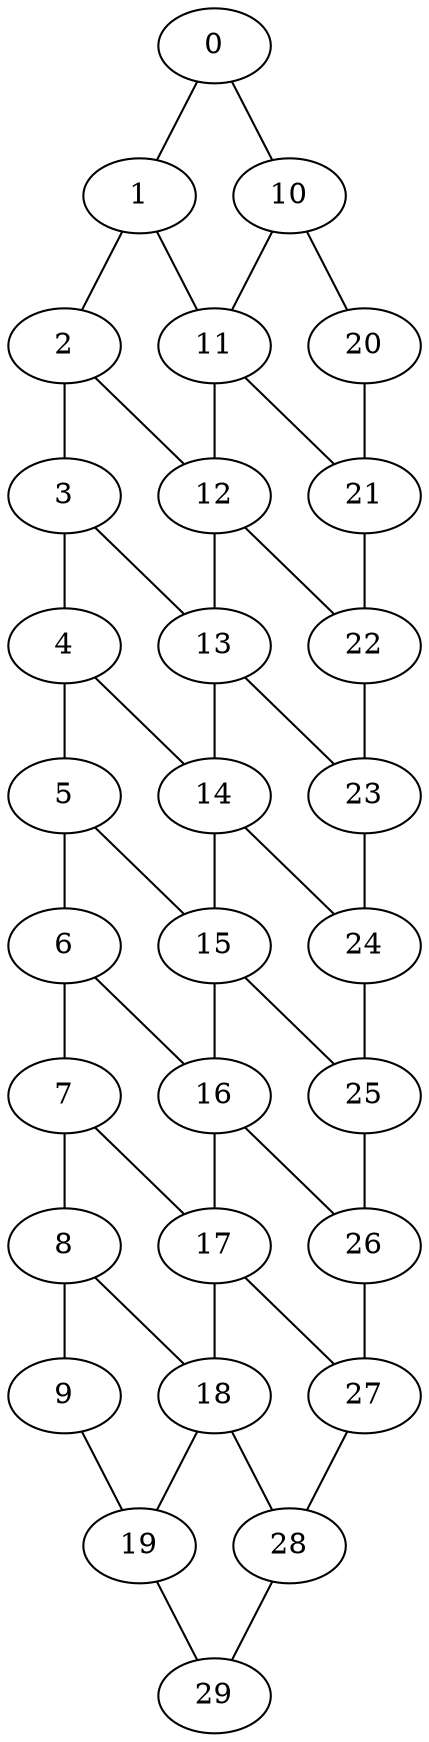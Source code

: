 graph grafoMalla_10_3  {
0;
1;
2;
3;
4;
5;
6;
7;
8;
9;
10;
11;
12;
13;
14;
15;
16;
17;
18;
19;
20;
21;
22;
23;
24;
25;
26;
27;
28;
29;
0 -- 1;
0 -- 10;
1 -- 2;
1 -- 11;
2 -- 3;
2 -- 12;
3 -- 4;
3 -- 13;
4 -- 5;
4 -- 14;
5 -- 6;
5 -- 15;
6 -- 7;
6 -- 16;
7 -- 8;
7 -- 17;
8 -- 9;
8 -- 18;
9 -- 19;
10 -- 20;
10 -- 11;
11 -- 21;
11 -- 12;
12 -- 22;
12 -- 13;
13 -- 23;
13 -- 14;
14 -- 24;
14 -- 15;
15 -- 25;
15 -- 16;
16 -- 26;
16 -- 17;
17 -- 27;
17 -- 18;
18 -- 28;
18 -- 19;
19 -- 29;
20 -- 21;
21 -- 22;
22 -- 23;
23 -- 24;
24 -- 25;
25 -- 26;
26 -- 27;
27 -- 28;
28 -- 29;
}